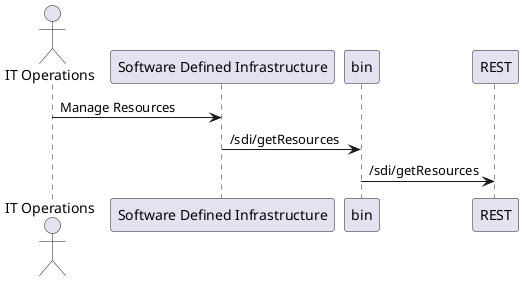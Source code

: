 @startuml

actor "IT Operations" as itops




itops -> "Software Defined Infrastructure": Manage Resources
"Software Defined Infrastructure" -> bin: /sdi/getResources
bin -> REST: /sdi/getResources


@enduml
